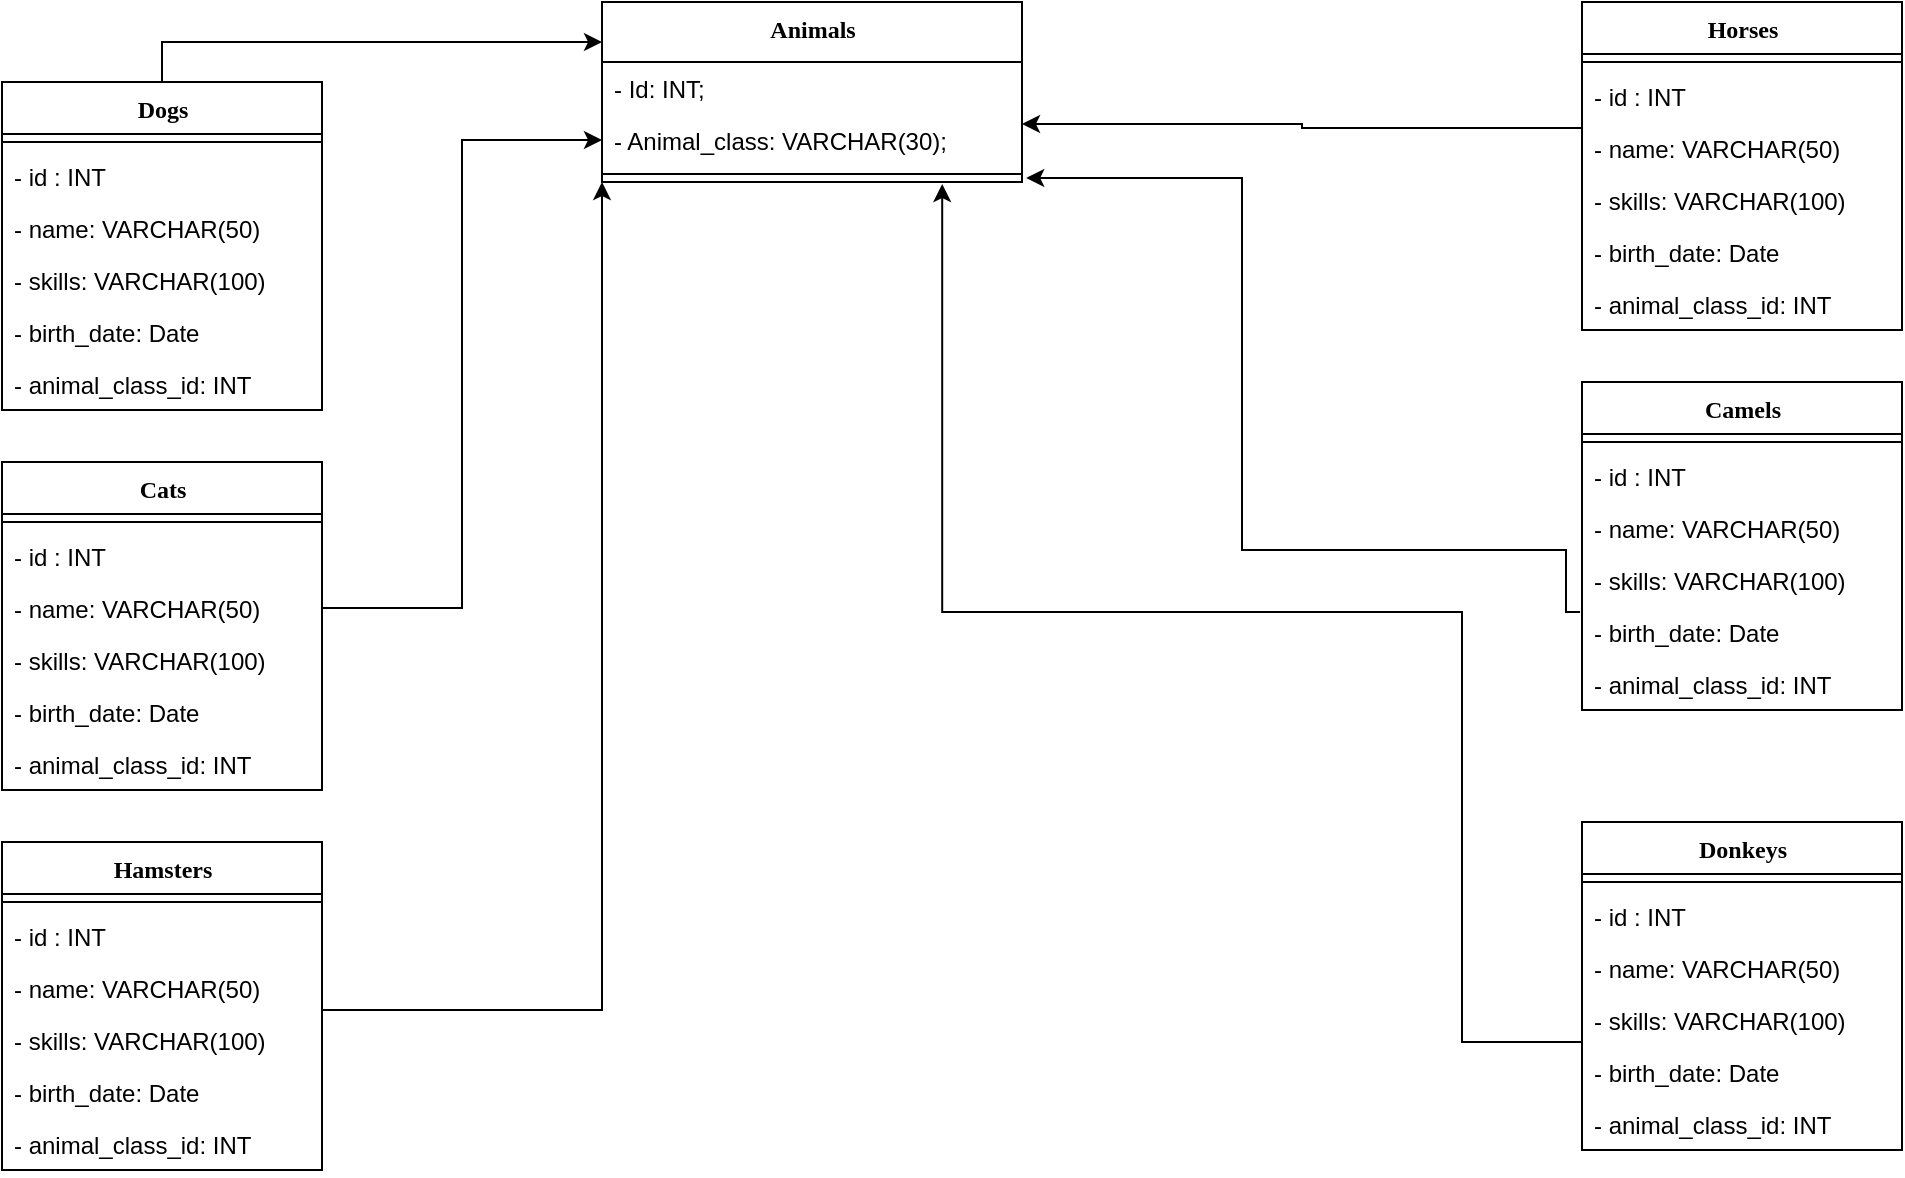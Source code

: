 <mxfile version="23.1.1" type="device">
  <diagram name="Page-1" id="6133507b-19e7-1e82-6fc7-422aa6c4b21f">
    <mxGraphModel dx="781" dy="544" grid="1" gridSize="10" guides="1" tooltips="1" connect="1" arrows="1" fold="1" page="1" pageScale="1" pageWidth="1169" pageHeight="827" background="none" math="0" shadow="0">
      <root>
        <mxCell id="0" />
        <mxCell id="1" parent="0" />
        <mxCell id="FlubJuxZXB5tlYy22sZI-20" value="Animals" style="swimlane;html=1;fontStyle=1;align=center;verticalAlign=top;childLayout=stackLayout;horizontal=1;startSize=30;horizontalStack=0;resizeParent=1;resizeLast=0;collapsible=1;marginBottom=0;swimlaneFillColor=#ffffff;rounded=0;shadow=0;comic=0;labelBackgroundColor=none;strokeWidth=1;fillColor=none;fontFamily=Verdana;fontSize=12" parent="1" vertex="1">
          <mxGeometry x="310" y="130" width="210" height="90" as="geometry" />
        </mxCell>
        <mxCell id="FlubJuxZXB5tlYy22sZI-68" value="- Id: INT;" style="text;html=1;strokeColor=none;fillColor=none;align=left;verticalAlign=top;spacingLeft=4;spacingRight=4;whiteSpace=wrap;overflow=hidden;rotatable=0;points=[[0,0.5],[1,0.5]];portConstraint=eastwest;" parent="FlubJuxZXB5tlYy22sZI-20" vertex="1">
          <mxGeometry y="30" width="210" height="26" as="geometry" />
        </mxCell>
        <mxCell id="FlubJuxZXB5tlYy22sZI-176" value="- Animal_class: VARCHAR(30);" style="text;html=1;strokeColor=none;fillColor=none;align=left;verticalAlign=top;spacingLeft=4;spacingRight=4;whiteSpace=wrap;overflow=hidden;rotatable=0;points=[[0,0.5],[1,0.5]];portConstraint=eastwest;" parent="FlubJuxZXB5tlYy22sZI-20" vertex="1">
          <mxGeometry y="56" width="210" height="26" as="geometry" />
        </mxCell>
        <mxCell id="FlubJuxZXB5tlYy22sZI-22" value="" style="line;html=1;strokeWidth=1;fillColor=none;align=left;verticalAlign=middle;spacingTop=-1;spacingLeft=3;spacingRight=3;rotatable=0;labelPosition=right;points=[];portConstraint=eastwest;" parent="FlubJuxZXB5tlYy22sZI-20" vertex="1">
          <mxGeometry y="82" width="210" height="8" as="geometry" />
        </mxCell>
        <mxCell id="FlubJuxZXB5tlYy22sZI-189" style="edgeStyle=orthogonalEdgeStyle;rounded=0;orthogonalLoop=1;jettySize=auto;html=1;exitX=0.5;exitY=0;exitDx=0;exitDy=0;" parent="1" source="FlubJuxZXB5tlYy22sZI-77" edge="1">
          <mxGeometry relative="1" as="geometry">
            <mxPoint x="310" y="150" as="targetPoint" />
            <Array as="points">
              <mxPoint x="90" y="150" />
              <mxPoint x="310" y="150" />
            </Array>
          </mxGeometry>
        </mxCell>
        <mxCell id="FlubJuxZXB5tlYy22sZI-77" value="Dogs" style="swimlane;html=1;fontStyle=1;align=center;verticalAlign=top;childLayout=stackLayout;horizontal=1;startSize=26;horizontalStack=0;resizeParent=1;resizeLast=0;collapsible=1;marginBottom=0;swimlaneFillColor=#ffffff;rounded=0;shadow=0;comic=0;labelBackgroundColor=none;strokeWidth=1;fillColor=none;fontFamily=Verdana;fontSize=12" parent="1" vertex="1">
          <mxGeometry x="10" y="170" width="160" height="164" as="geometry" />
        </mxCell>
        <mxCell id="FlubJuxZXB5tlYy22sZI-83" value="" style="line;html=1;strokeWidth=1;fillColor=none;align=left;verticalAlign=middle;spacingTop=-1;spacingLeft=3;spacingRight=3;rotatable=0;labelPosition=right;points=[];portConstraint=eastwest;" parent="FlubJuxZXB5tlYy22sZI-77" vertex="1">
          <mxGeometry y="26" width="160" height="8" as="geometry" />
        </mxCell>
        <mxCell id="FlubJuxZXB5tlYy22sZI-80" value="- id : INT" style="text;html=1;strokeColor=none;fillColor=none;align=left;verticalAlign=top;spacingLeft=4;spacingRight=4;whiteSpace=wrap;overflow=hidden;rotatable=0;points=[[0,0.5],[1,0.5]];portConstraint=eastwest;" parent="FlubJuxZXB5tlYy22sZI-77" vertex="1">
          <mxGeometry y="34" width="160" height="26" as="geometry" />
        </mxCell>
        <mxCell id="FlubJuxZXB5tlYy22sZI-78" value="- name: VARCHAR(50)" style="text;html=1;strokeColor=none;fillColor=none;align=left;verticalAlign=top;spacingLeft=4;spacingRight=4;whiteSpace=wrap;overflow=hidden;rotatable=0;points=[[0,0.5],[1,0.5]];portConstraint=eastwest;" parent="FlubJuxZXB5tlYy22sZI-77" vertex="1">
          <mxGeometry y="60" width="160" height="26" as="geometry" />
        </mxCell>
        <mxCell id="ryaDwO7lKwc8A2Ptjc-c-6" value="- skills: VARCHAR(100)" style="text;html=1;strokeColor=none;fillColor=none;align=left;verticalAlign=top;spacingLeft=4;spacingRight=4;whiteSpace=wrap;overflow=hidden;rotatable=0;points=[[0,0.5],[1,0.5]];portConstraint=eastwest;" vertex="1" parent="FlubJuxZXB5tlYy22sZI-77">
          <mxGeometry y="86" width="160" height="26" as="geometry" />
        </mxCell>
        <mxCell id="ryaDwO7lKwc8A2Ptjc-c-7" value="- birth_date: Date" style="text;html=1;strokeColor=none;fillColor=none;align=left;verticalAlign=top;spacingLeft=4;spacingRight=4;whiteSpace=wrap;overflow=hidden;rotatable=0;points=[[0,0.5],[1,0.5]];portConstraint=eastwest;" vertex="1" parent="FlubJuxZXB5tlYy22sZI-77">
          <mxGeometry y="112" width="160" height="26" as="geometry" />
        </mxCell>
        <mxCell id="ryaDwO7lKwc8A2Ptjc-c-8" value="- animal_class_id: INT" style="text;html=1;strokeColor=none;fillColor=none;align=left;verticalAlign=top;spacingLeft=4;spacingRight=4;whiteSpace=wrap;overflow=hidden;rotatable=0;points=[[0,0.5],[1,0.5]];portConstraint=eastwest;" vertex="1" parent="FlubJuxZXB5tlYy22sZI-77">
          <mxGeometry y="138" width="160" height="26" as="geometry" />
        </mxCell>
        <mxCell id="FlubJuxZXB5tlYy22sZI-190" style="edgeStyle=orthogonalEdgeStyle;rounded=0;orthogonalLoop=1;jettySize=auto;html=1;exitX=1;exitY=0.5;exitDx=0;exitDy=0;entryX=0;entryY=0.5;entryDx=0;entryDy=0;" parent="1" source="ryaDwO7lKwc8A2Ptjc-c-12" target="FlubJuxZXB5tlYy22sZI-176" edge="1">
          <mxGeometry relative="1" as="geometry">
            <mxPoint x="490" y="590" as="sourcePoint" />
          </mxGeometry>
        </mxCell>
        <mxCell id="FlubJuxZXB5tlYy22sZI-183" style="edgeStyle=orthogonalEdgeStyle;rounded=0;orthogonalLoop=1;jettySize=auto;html=1;exitX=-0.006;exitY=0.115;exitDx=0;exitDy=0;entryX=1.01;entryY=1.231;entryDx=0;entryDy=0;entryPerimeter=0;exitPerimeter=0;" parent="1" source="ryaDwO7lKwc8A2Ptjc-c-38" target="FlubJuxZXB5tlYy22sZI-176" edge="1">
          <mxGeometry relative="1" as="geometry">
            <Array as="points">
              <mxPoint x="792" y="435" />
              <mxPoint x="792" y="404" />
              <mxPoint x="630" y="404" />
              <mxPoint x="630" y="218" />
            </Array>
            <mxPoint x="792.01" y="434" as="sourcePoint" />
            <mxPoint x="630" y="320.002" as="targetPoint" />
          </mxGeometry>
        </mxCell>
        <mxCell id="FlubJuxZXB5tlYy22sZI-184" style="edgeStyle=orthogonalEdgeStyle;rounded=0;orthogonalLoop=1;jettySize=auto;html=1;exitX=0.5;exitY=0;exitDx=0;exitDy=0;entryX=0.81;entryY=1.125;entryDx=0;entryDy=0;entryPerimeter=0;" parent="1" target="FlubJuxZXB5tlYy22sZI-22" edge="1">
          <mxGeometry relative="1" as="geometry">
            <mxPoint x="799.5" y="650" as="sourcePoint" />
            <mxPoint x="509.42" y="280" as="targetPoint" />
            <Array as="points">
              <mxPoint x="740" y="650" />
              <mxPoint x="740" y="435" />
              <mxPoint x="480" y="435" />
            </Array>
          </mxGeometry>
        </mxCell>
        <mxCell id="FlubJuxZXB5tlYy22sZI-186" style="edgeStyle=orthogonalEdgeStyle;rounded=0;orthogonalLoop=1;jettySize=auto;html=1;exitX=0.013;exitY=0.115;exitDx=0;exitDy=0;entryX=1;entryY=0.192;entryDx=0;entryDy=0;entryPerimeter=0;exitPerimeter=0;" parent="1" source="ryaDwO7lKwc8A2Ptjc-c-29" target="FlubJuxZXB5tlYy22sZI-176" edge="1">
          <mxGeometry relative="1" as="geometry">
            <mxPoint x="800" y="218" as="sourcePoint" />
            <mxPoint x="720" y="180" as="targetPoint" />
          </mxGeometry>
        </mxCell>
        <mxCell id="ryaDwO7lKwc8A2Ptjc-c-9" value="Cats" style="swimlane;html=1;fontStyle=1;align=center;verticalAlign=top;childLayout=stackLayout;horizontal=1;startSize=26;horizontalStack=0;resizeParent=1;resizeLast=0;collapsible=1;marginBottom=0;swimlaneFillColor=#ffffff;rounded=0;shadow=0;comic=0;labelBackgroundColor=none;strokeWidth=1;fillColor=none;fontFamily=Verdana;fontSize=12" vertex="1" parent="1">
          <mxGeometry x="10" y="360" width="160" height="164" as="geometry" />
        </mxCell>
        <mxCell id="ryaDwO7lKwc8A2Ptjc-c-10" value="" style="line;html=1;strokeWidth=1;fillColor=none;align=left;verticalAlign=middle;spacingTop=-1;spacingLeft=3;spacingRight=3;rotatable=0;labelPosition=right;points=[];portConstraint=eastwest;" vertex="1" parent="ryaDwO7lKwc8A2Ptjc-c-9">
          <mxGeometry y="26" width="160" height="8" as="geometry" />
        </mxCell>
        <mxCell id="ryaDwO7lKwc8A2Ptjc-c-11" value="- id : INT" style="text;html=1;strokeColor=none;fillColor=none;align=left;verticalAlign=top;spacingLeft=4;spacingRight=4;whiteSpace=wrap;overflow=hidden;rotatable=0;points=[[0,0.5],[1,0.5]];portConstraint=eastwest;" vertex="1" parent="ryaDwO7lKwc8A2Ptjc-c-9">
          <mxGeometry y="34" width="160" height="26" as="geometry" />
        </mxCell>
        <mxCell id="ryaDwO7lKwc8A2Ptjc-c-12" value="- name: VARCHAR(50)" style="text;html=1;strokeColor=none;fillColor=none;align=left;verticalAlign=top;spacingLeft=4;spacingRight=4;whiteSpace=wrap;overflow=hidden;rotatable=0;points=[[0,0.5],[1,0.5]];portConstraint=eastwest;" vertex="1" parent="ryaDwO7lKwc8A2Ptjc-c-9">
          <mxGeometry y="60" width="160" height="26" as="geometry" />
        </mxCell>
        <mxCell id="ryaDwO7lKwc8A2Ptjc-c-13" value="- skills: VARCHAR(100)" style="text;html=1;strokeColor=none;fillColor=none;align=left;verticalAlign=top;spacingLeft=4;spacingRight=4;whiteSpace=wrap;overflow=hidden;rotatable=0;points=[[0,0.5],[1,0.5]];portConstraint=eastwest;" vertex="1" parent="ryaDwO7lKwc8A2Ptjc-c-9">
          <mxGeometry y="86" width="160" height="26" as="geometry" />
        </mxCell>
        <mxCell id="ryaDwO7lKwc8A2Ptjc-c-14" value="- birth_date: Date" style="text;html=1;strokeColor=none;fillColor=none;align=left;verticalAlign=top;spacingLeft=4;spacingRight=4;whiteSpace=wrap;overflow=hidden;rotatable=0;points=[[0,0.5],[1,0.5]];portConstraint=eastwest;" vertex="1" parent="ryaDwO7lKwc8A2Ptjc-c-9">
          <mxGeometry y="112" width="160" height="26" as="geometry" />
        </mxCell>
        <mxCell id="ryaDwO7lKwc8A2Ptjc-c-15" value="- animal_class_id: INT" style="text;html=1;strokeColor=none;fillColor=none;align=left;verticalAlign=top;spacingLeft=4;spacingRight=4;whiteSpace=wrap;overflow=hidden;rotatable=0;points=[[0,0.5],[1,0.5]];portConstraint=eastwest;" vertex="1" parent="ryaDwO7lKwc8A2Ptjc-c-9">
          <mxGeometry y="138" width="160" height="26" as="geometry" />
        </mxCell>
        <mxCell id="ryaDwO7lKwc8A2Ptjc-c-16" value="Hamsters" style="swimlane;html=1;fontStyle=1;align=center;verticalAlign=top;childLayout=stackLayout;horizontal=1;startSize=26;horizontalStack=0;resizeParent=1;resizeLast=0;collapsible=1;marginBottom=0;swimlaneFillColor=#ffffff;rounded=0;shadow=0;comic=0;labelBackgroundColor=none;strokeWidth=1;fillColor=none;fontFamily=Verdana;fontSize=12" vertex="1" parent="1">
          <mxGeometry x="10" y="550" width="160" height="164" as="geometry" />
        </mxCell>
        <mxCell id="ryaDwO7lKwc8A2Ptjc-c-17" value="" style="line;html=1;strokeWidth=1;fillColor=none;align=left;verticalAlign=middle;spacingTop=-1;spacingLeft=3;spacingRight=3;rotatable=0;labelPosition=right;points=[];portConstraint=eastwest;" vertex="1" parent="ryaDwO7lKwc8A2Ptjc-c-16">
          <mxGeometry y="26" width="160" height="8" as="geometry" />
        </mxCell>
        <mxCell id="ryaDwO7lKwc8A2Ptjc-c-18" value="- id : INT" style="text;html=1;strokeColor=none;fillColor=none;align=left;verticalAlign=top;spacingLeft=4;spacingRight=4;whiteSpace=wrap;overflow=hidden;rotatable=0;points=[[0,0.5],[1,0.5]];portConstraint=eastwest;" vertex="1" parent="ryaDwO7lKwc8A2Ptjc-c-16">
          <mxGeometry y="34" width="160" height="26" as="geometry" />
        </mxCell>
        <mxCell id="ryaDwO7lKwc8A2Ptjc-c-19" value="- name: VARCHAR(50)" style="text;html=1;strokeColor=none;fillColor=none;align=left;verticalAlign=top;spacingLeft=4;spacingRight=4;whiteSpace=wrap;overflow=hidden;rotatable=0;points=[[0,0.5],[1,0.5]];portConstraint=eastwest;" vertex="1" parent="ryaDwO7lKwc8A2Ptjc-c-16">
          <mxGeometry y="60" width="160" height="26" as="geometry" />
        </mxCell>
        <mxCell id="ryaDwO7lKwc8A2Ptjc-c-20" value="- skills: VARCHAR(100)" style="text;html=1;strokeColor=none;fillColor=none;align=left;verticalAlign=top;spacingLeft=4;spacingRight=4;whiteSpace=wrap;overflow=hidden;rotatable=0;points=[[0,0.5],[1,0.5]];portConstraint=eastwest;" vertex="1" parent="ryaDwO7lKwc8A2Ptjc-c-16">
          <mxGeometry y="86" width="160" height="26" as="geometry" />
        </mxCell>
        <mxCell id="ryaDwO7lKwc8A2Ptjc-c-21" value="- birth_date: Date" style="text;html=1;strokeColor=none;fillColor=none;align=left;verticalAlign=top;spacingLeft=4;spacingRight=4;whiteSpace=wrap;overflow=hidden;rotatable=0;points=[[0,0.5],[1,0.5]];portConstraint=eastwest;" vertex="1" parent="ryaDwO7lKwc8A2Ptjc-c-16">
          <mxGeometry y="112" width="160" height="26" as="geometry" />
        </mxCell>
        <mxCell id="ryaDwO7lKwc8A2Ptjc-c-22" value="- animal_class_id: INT" style="text;html=1;strokeColor=none;fillColor=none;align=left;verticalAlign=top;spacingLeft=4;spacingRight=4;whiteSpace=wrap;overflow=hidden;rotatable=0;points=[[0,0.5],[1,0.5]];portConstraint=eastwest;" vertex="1" parent="ryaDwO7lKwc8A2Ptjc-c-16">
          <mxGeometry y="138" width="160" height="26" as="geometry" />
        </mxCell>
        <mxCell id="ryaDwO7lKwc8A2Ptjc-c-24" style="edgeStyle=orthogonalEdgeStyle;rounded=0;orthogonalLoop=1;jettySize=auto;html=1;exitX=1;exitY=0.5;exitDx=0;exitDy=0;entryX=0;entryY=1;entryDx=0;entryDy=0;entryPerimeter=0;" edge="1" parent="1" target="FlubJuxZXB5tlYy22sZI-22">
          <mxGeometry relative="1" as="geometry">
            <mxPoint x="169.5" y="634" as="sourcePoint" />
            <mxPoint x="309.5" y="400" as="targetPoint" />
            <Array as="points">
              <mxPoint x="310" y="634" />
            </Array>
          </mxGeometry>
        </mxCell>
        <mxCell id="ryaDwO7lKwc8A2Ptjc-c-26" value="Horses" style="swimlane;html=1;fontStyle=1;align=center;verticalAlign=top;childLayout=stackLayout;horizontal=1;startSize=26;horizontalStack=0;resizeParent=1;resizeLast=0;collapsible=1;marginBottom=0;swimlaneFillColor=#ffffff;rounded=0;shadow=0;comic=0;labelBackgroundColor=none;strokeWidth=1;fillColor=none;fontFamily=Verdana;fontSize=12" vertex="1" parent="1">
          <mxGeometry x="800" y="130" width="160" height="164" as="geometry" />
        </mxCell>
        <mxCell id="ryaDwO7lKwc8A2Ptjc-c-27" value="" style="line;html=1;strokeWidth=1;fillColor=none;align=left;verticalAlign=middle;spacingTop=-1;spacingLeft=3;spacingRight=3;rotatable=0;labelPosition=right;points=[];portConstraint=eastwest;" vertex="1" parent="ryaDwO7lKwc8A2Ptjc-c-26">
          <mxGeometry y="26" width="160" height="8" as="geometry" />
        </mxCell>
        <mxCell id="ryaDwO7lKwc8A2Ptjc-c-28" value="- id : INT" style="text;html=1;strokeColor=none;fillColor=none;align=left;verticalAlign=top;spacingLeft=4;spacingRight=4;whiteSpace=wrap;overflow=hidden;rotatable=0;points=[[0,0.5],[1,0.5]];portConstraint=eastwest;" vertex="1" parent="ryaDwO7lKwc8A2Ptjc-c-26">
          <mxGeometry y="34" width="160" height="26" as="geometry" />
        </mxCell>
        <mxCell id="ryaDwO7lKwc8A2Ptjc-c-29" value="- name: VARCHAR(50)" style="text;html=1;strokeColor=none;fillColor=none;align=left;verticalAlign=top;spacingLeft=4;spacingRight=4;whiteSpace=wrap;overflow=hidden;rotatable=0;points=[[0,0.5],[1,0.5]];portConstraint=eastwest;" vertex="1" parent="ryaDwO7lKwc8A2Ptjc-c-26">
          <mxGeometry y="60" width="160" height="26" as="geometry" />
        </mxCell>
        <mxCell id="ryaDwO7lKwc8A2Ptjc-c-30" value="- skills: VARCHAR(100)" style="text;html=1;strokeColor=none;fillColor=none;align=left;verticalAlign=top;spacingLeft=4;spacingRight=4;whiteSpace=wrap;overflow=hidden;rotatable=0;points=[[0,0.5],[1,0.5]];portConstraint=eastwest;" vertex="1" parent="ryaDwO7lKwc8A2Ptjc-c-26">
          <mxGeometry y="86" width="160" height="26" as="geometry" />
        </mxCell>
        <mxCell id="ryaDwO7lKwc8A2Ptjc-c-31" value="- birth_date: Date" style="text;html=1;strokeColor=none;fillColor=none;align=left;verticalAlign=top;spacingLeft=4;spacingRight=4;whiteSpace=wrap;overflow=hidden;rotatable=0;points=[[0,0.5],[1,0.5]];portConstraint=eastwest;" vertex="1" parent="ryaDwO7lKwc8A2Ptjc-c-26">
          <mxGeometry y="112" width="160" height="26" as="geometry" />
        </mxCell>
        <mxCell id="ryaDwO7lKwc8A2Ptjc-c-32" value="- animal_class_id: INT" style="text;html=1;strokeColor=none;fillColor=none;align=left;verticalAlign=top;spacingLeft=4;spacingRight=4;whiteSpace=wrap;overflow=hidden;rotatable=0;points=[[0,0.5],[1,0.5]];portConstraint=eastwest;" vertex="1" parent="ryaDwO7lKwc8A2Ptjc-c-26">
          <mxGeometry y="138" width="160" height="26" as="geometry" />
        </mxCell>
        <mxCell id="ryaDwO7lKwc8A2Ptjc-c-33" value="Camels" style="swimlane;html=1;fontStyle=1;align=center;verticalAlign=top;childLayout=stackLayout;horizontal=1;startSize=26;horizontalStack=0;resizeParent=1;resizeLast=0;collapsible=1;marginBottom=0;swimlaneFillColor=#ffffff;rounded=0;shadow=0;comic=0;labelBackgroundColor=none;strokeWidth=1;fillColor=none;fontFamily=Verdana;fontSize=12" vertex="1" parent="1">
          <mxGeometry x="800" y="320" width="160" height="164" as="geometry" />
        </mxCell>
        <mxCell id="ryaDwO7lKwc8A2Ptjc-c-34" value="" style="line;html=1;strokeWidth=1;fillColor=none;align=left;verticalAlign=middle;spacingTop=-1;spacingLeft=3;spacingRight=3;rotatable=0;labelPosition=right;points=[];portConstraint=eastwest;" vertex="1" parent="ryaDwO7lKwc8A2Ptjc-c-33">
          <mxGeometry y="26" width="160" height="8" as="geometry" />
        </mxCell>
        <mxCell id="ryaDwO7lKwc8A2Ptjc-c-35" value="- id : INT" style="text;html=1;strokeColor=none;fillColor=none;align=left;verticalAlign=top;spacingLeft=4;spacingRight=4;whiteSpace=wrap;overflow=hidden;rotatable=0;points=[[0,0.5],[1,0.5]];portConstraint=eastwest;" vertex="1" parent="ryaDwO7lKwc8A2Ptjc-c-33">
          <mxGeometry y="34" width="160" height="26" as="geometry" />
        </mxCell>
        <mxCell id="ryaDwO7lKwc8A2Ptjc-c-36" value="- name: VARCHAR(50)" style="text;html=1;strokeColor=none;fillColor=none;align=left;verticalAlign=top;spacingLeft=4;spacingRight=4;whiteSpace=wrap;overflow=hidden;rotatable=0;points=[[0,0.5],[1,0.5]];portConstraint=eastwest;" vertex="1" parent="ryaDwO7lKwc8A2Ptjc-c-33">
          <mxGeometry y="60" width="160" height="26" as="geometry" />
        </mxCell>
        <mxCell id="ryaDwO7lKwc8A2Ptjc-c-37" value="- skills: VARCHAR(100)" style="text;html=1;strokeColor=none;fillColor=none;align=left;verticalAlign=top;spacingLeft=4;spacingRight=4;whiteSpace=wrap;overflow=hidden;rotatable=0;points=[[0,0.5],[1,0.5]];portConstraint=eastwest;" vertex="1" parent="ryaDwO7lKwc8A2Ptjc-c-33">
          <mxGeometry y="86" width="160" height="26" as="geometry" />
        </mxCell>
        <mxCell id="ryaDwO7lKwc8A2Ptjc-c-38" value="- birth_date: Date" style="text;html=1;strokeColor=none;fillColor=none;align=left;verticalAlign=top;spacingLeft=4;spacingRight=4;whiteSpace=wrap;overflow=hidden;rotatable=0;points=[[0,0.5],[1,0.5]];portConstraint=eastwest;" vertex="1" parent="ryaDwO7lKwc8A2Ptjc-c-33">
          <mxGeometry y="112" width="160" height="26" as="geometry" />
        </mxCell>
        <mxCell id="ryaDwO7lKwc8A2Ptjc-c-39" value="- animal_class_id: INT" style="text;html=1;strokeColor=none;fillColor=none;align=left;verticalAlign=top;spacingLeft=4;spacingRight=4;whiteSpace=wrap;overflow=hidden;rotatable=0;points=[[0,0.5],[1,0.5]];portConstraint=eastwest;" vertex="1" parent="ryaDwO7lKwc8A2Ptjc-c-33">
          <mxGeometry y="138" width="160" height="26" as="geometry" />
        </mxCell>
        <mxCell id="ryaDwO7lKwc8A2Ptjc-c-40" value="Donkeys" style="swimlane;html=1;fontStyle=1;align=center;verticalAlign=top;childLayout=stackLayout;horizontal=1;startSize=26;horizontalStack=0;resizeParent=1;resizeLast=0;collapsible=1;marginBottom=0;swimlaneFillColor=#ffffff;rounded=0;shadow=0;comic=0;labelBackgroundColor=none;strokeWidth=1;fillColor=none;fontFamily=Verdana;fontSize=12" vertex="1" parent="1">
          <mxGeometry x="800" y="540" width="160" height="164" as="geometry" />
        </mxCell>
        <mxCell id="ryaDwO7lKwc8A2Ptjc-c-41" value="" style="line;html=1;strokeWidth=1;fillColor=none;align=left;verticalAlign=middle;spacingTop=-1;spacingLeft=3;spacingRight=3;rotatable=0;labelPosition=right;points=[];portConstraint=eastwest;" vertex="1" parent="ryaDwO7lKwc8A2Ptjc-c-40">
          <mxGeometry y="26" width="160" height="8" as="geometry" />
        </mxCell>
        <mxCell id="ryaDwO7lKwc8A2Ptjc-c-42" value="- id : INT" style="text;html=1;strokeColor=none;fillColor=none;align=left;verticalAlign=top;spacingLeft=4;spacingRight=4;whiteSpace=wrap;overflow=hidden;rotatable=0;points=[[0,0.5],[1,0.5]];portConstraint=eastwest;" vertex="1" parent="ryaDwO7lKwc8A2Ptjc-c-40">
          <mxGeometry y="34" width="160" height="26" as="geometry" />
        </mxCell>
        <mxCell id="ryaDwO7lKwc8A2Ptjc-c-43" value="- name: VARCHAR(50)" style="text;html=1;strokeColor=none;fillColor=none;align=left;verticalAlign=top;spacingLeft=4;spacingRight=4;whiteSpace=wrap;overflow=hidden;rotatable=0;points=[[0,0.5],[1,0.5]];portConstraint=eastwest;" vertex="1" parent="ryaDwO7lKwc8A2Ptjc-c-40">
          <mxGeometry y="60" width="160" height="26" as="geometry" />
        </mxCell>
        <mxCell id="ryaDwO7lKwc8A2Ptjc-c-44" value="- skills: VARCHAR(100)" style="text;html=1;strokeColor=none;fillColor=none;align=left;verticalAlign=top;spacingLeft=4;spacingRight=4;whiteSpace=wrap;overflow=hidden;rotatable=0;points=[[0,0.5],[1,0.5]];portConstraint=eastwest;" vertex="1" parent="ryaDwO7lKwc8A2Ptjc-c-40">
          <mxGeometry y="86" width="160" height="26" as="geometry" />
        </mxCell>
        <mxCell id="ryaDwO7lKwc8A2Ptjc-c-45" value="- birth_date: Date" style="text;html=1;strokeColor=none;fillColor=none;align=left;verticalAlign=top;spacingLeft=4;spacingRight=4;whiteSpace=wrap;overflow=hidden;rotatable=0;points=[[0,0.5],[1,0.5]];portConstraint=eastwest;" vertex="1" parent="ryaDwO7lKwc8A2Ptjc-c-40">
          <mxGeometry y="112" width="160" height="26" as="geometry" />
        </mxCell>
        <mxCell id="ryaDwO7lKwc8A2Ptjc-c-46" value="- animal_class_id: INT" style="text;html=1;strokeColor=none;fillColor=none;align=left;verticalAlign=top;spacingLeft=4;spacingRight=4;whiteSpace=wrap;overflow=hidden;rotatable=0;points=[[0,0.5],[1,0.5]];portConstraint=eastwest;" vertex="1" parent="ryaDwO7lKwc8A2Ptjc-c-40">
          <mxGeometry y="138" width="160" height="26" as="geometry" />
        </mxCell>
      </root>
    </mxGraphModel>
  </diagram>
</mxfile>
